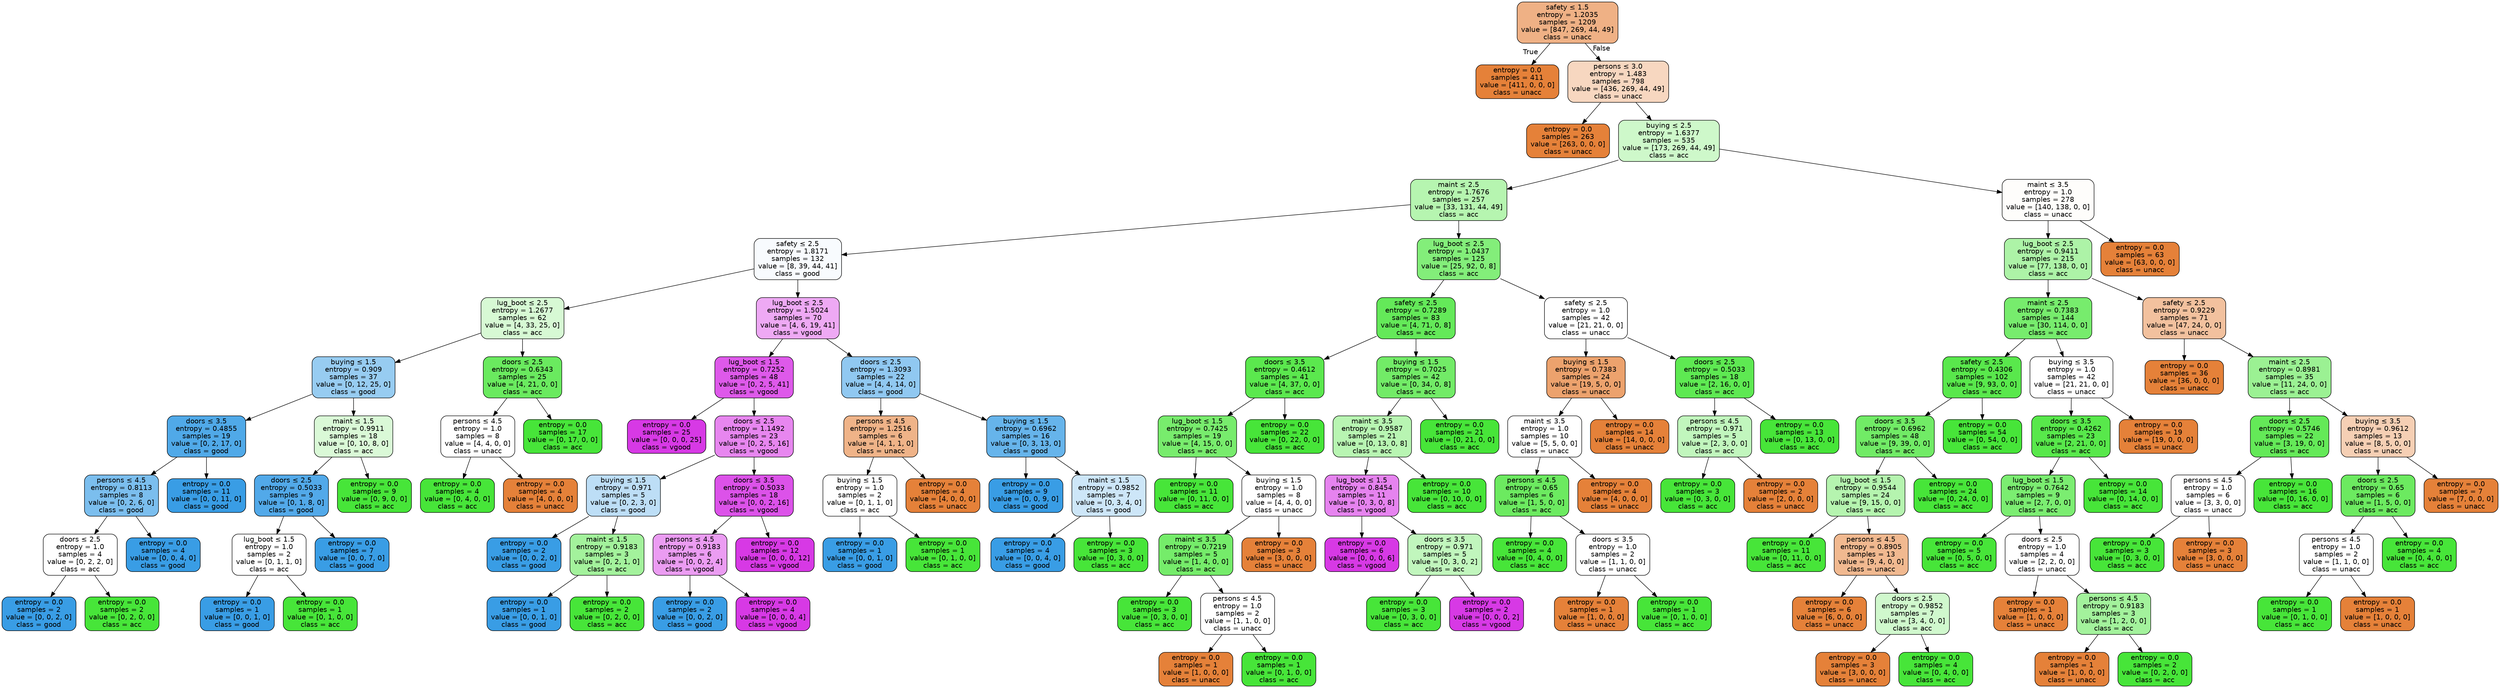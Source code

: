 digraph Tree {
node [shape=box, style="filled, rounded", color="black", fontname=helvetica] ;
edge [fontname=helvetica] ;
0 [label=<safety &le; 1.5<br/>entropy = 1.2035<br/>samples = 1209<br/>value = [847, 269, 44, 49]<br/>class = unacc>, fillcolor="#e581399d"] ;
1 [label=<entropy = 0.0<br/>samples = 411<br/>value = [411, 0, 0, 0]<br/>class = unacc>, fillcolor="#e58139ff"] ;
0 -> 1 [labeldistance=2.5, labelangle=45, headlabel="True"] ;
2 [label=<persons &le; 3.0<br/>entropy = 1.483<br/>samples = 798<br/>value = [436, 269, 44, 49]<br/>class = unacc>, fillcolor="#e5813951"] ;
0 -> 2 [labeldistance=2.5, labelangle=-45, headlabel="False"] ;
3 [label=<entropy = 0.0<br/>samples = 263<br/>value = [263, 0, 0, 0]<br/>class = unacc>, fillcolor="#e58139ff"] ;
2 -> 3 ;
4 [label=<buying &le; 2.5<br/>entropy = 1.6377<br/>samples = 535<br/>value = [173, 269, 44, 49]<br/>class = acc>, fillcolor="#47e53944"] ;
2 -> 4 ;
5 [label=<maint &le; 2.5<br/>entropy = 1.7676<br/>samples = 257<br/>value = [33, 131, 44, 49]<br/>class = acc>, fillcolor="#47e53965"] ;
4 -> 5 ;
6 [label=<safety &le; 2.5<br/>entropy = 1.8171<br/>samples = 132<br/>value = [8, 39, 44, 41]<br/>class = good>, fillcolor="#399de508"] ;
5 -> 6 ;
7 [label=<lug_boot &le; 2.5<br/>entropy = 1.2677<br/>samples = 62<br/>value = [4, 33, 25, 0]<br/>class = acc>, fillcolor="#47e53937"] ;
6 -> 7 ;
8 [label=<buying &le; 1.5<br/>entropy = 0.909<br/>samples = 37<br/>value = [0, 12, 25, 0]<br/>class = good>, fillcolor="#399de585"] ;
7 -> 8 ;
9 [label=<doors &le; 3.5<br/>entropy = 0.4855<br/>samples = 19<br/>value = [0, 2, 17, 0]<br/>class = good>, fillcolor="#399de5e1"] ;
8 -> 9 ;
10 [label=<persons &le; 4.5<br/>entropy = 0.8113<br/>samples = 8<br/>value = [0, 2, 6, 0]<br/>class = good>, fillcolor="#399de5aa"] ;
9 -> 10 ;
11 [label=<doors &le; 2.5<br/>entropy = 1.0<br/>samples = 4<br/>value = [0, 2, 2, 0]<br/>class = acc>, fillcolor="#47e53900"] ;
10 -> 11 ;
12 [label=<entropy = 0.0<br/>samples = 2<br/>value = [0, 0, 2, 0]<br/>class = good>, fillcolor="#399de5ff"] ;
11 -> 12 ;
13 [label=<entropy = 0.0<br/>samples = 2<br/>value = [0, 2, 0, 0]<br/>class = acc>, fillcolor="#47e539ff"] ;
11 -> 13 ;
14 [label=<entropy = 0.0<br/>samples = 4<br/>value = [0, 0, 4, 0]<br/>class = good>, fillcolor="#399de5ff"] ;
10 -> 14 ;
15 [label=<entropy = 0.0<br/>samples = 11<br/>value = [0, 0, 11, 0]<br/>class = good>, fillcolor="#399de5ff"] ;
9 -> 15 ;
16 [label=<maint &le; 1.5<br/>entropy = 0.9911<br/>samples = 18<br/>value = [0, 10, 8, 0]<br/>class = acc>, fillcolor="#47e53933"] ;
8 -> 16 ;
17 [label=<doors &le; 2.5<br/>entropy = 0.5033<br/>samples = 9<br/>value = [0, 1, 8, 0]<br/>class = good>, fillcolor="#399de5df"] ;
16 -> 17 ;
18 [label=<lug_boot &le; 1.5<br/>entropy = 1.0<br/>samples = 2<br/>value = [0, 1, 1, 0]<br/>class = acc>, fillcolor="#47e53900"] ;
17 -> 18 ;
19 [label=<entropy = 0.0<br/>samples = 1<br/>value = [0, 0, 1, 0]<br/>class = good>, fillcolor="#399de5ff"] ;
18 -> 19 ;
20 [label=<entropy = 0.0<br/>samples = 1<br/>value = [0, 1, 0, 0]<br/>class = acc>, fillcolor="#47e539ff"] ;
18 -> 20 ;
21 [label=<entropy = 0.0<br/>samples = 7<br/>value = [0, 0, 7, 0]<br/>class = good>, fillcolor="#399de5ff"] ;
17 -> 21 ;
22 [label=<entropy = 0.0<br/>samples = 9<br/>value = [0, 9, 0, 0]<br/>class = acc>, fillcolor="#47e539ff"] ;
16 -> 22 ;
23 [label=<doors &le; 2.5<br/>entropy = 0.6343<br/>samples = 25<br/>value = [4, 21, 0, 0]<br/>class = acc>, fillcolor="#47e539ce"] ;
7 -> 23 ;
24 [label=<persons &le; 4.5<br/>entropy = 1.0<br/>samples = 8<br/>value = [4, 4, 0, 0]<br/>class = unacc>, fillcolor="#e5813900"] ;
23 -> 24 ;
25 [label=<entropy = 0.0<br/>samples = 4<br/>value = [0, 4, 0, 0]<br/>class = acc>, fillcolor="#47e539ff"] ;
24 -> 25 ;
26 [label=<entropy = 0.0<br/>samples = 4<br/>value = [4, 0, 0, 0]<br/>class = unacc>, fillcolor="#e58139ff"] ;
24 -> 26 ;
27 [label=<entropy = 0.0<br/>samples = 17<br/>value = [0, 17, 0, 0]<br/>class = acc>, fillcolor="#47e539ff"] ;
23 -> 27 ;
28 [label=<lug_boot &le; 2.5<br/>entropy = 1.5024<br/>samples = 70<br/>value = [4, 6, 19, 41]<br/>class = vgood>, fillcolor="#d739e56e"] ;
6 -> 28 ;
29 [label=<lug_boot &le; 1.5<br/>entropy = 0.7252<br/>samples = 48<br/>value = [0, 2, 5, 41]<br/>class = vgood>, fillcolor="#d739e5d5"] ;
28 -> 29 ;
30 [label=<entropy = 0.0<br/>samples = 25<br/>value = [0, 0, 0, 25]<br/>class = vgood>, fillcolor="#d739e5ff"] ;
29 -> 30 ;
31 [label=<doors &le; 2.5<br/>entropy = 1.1492<br/>samples = 23<br/>value = [0, 2, 5, 16]<br/>class = vgood>, fillcolor="#d739e59c"] ;
29 -> 31 ;
32 [label=<buying &le; 1.5<br/>entropy = 0.971<br/>samples = 5<br/>value = [0, 2, 3, 0]<br/>class = good>, fillcolor="#399de555"] ;
31 -> 32 ;
33 [label=<entropy = 0.0<br/>samples = 2<br/>value = [0, 0, 2, 0]<br/>class = good>, fillcolor="#399de5ff"] ;
32 -> 33 ;
34 [label=<maint &le; 1.5<br/>entropy = 0.9183<br/>samples = 3<br/>value = [0, 2, 1, 0]<br/>class = acc>, fillcolor="#47e5397f"] ;
32 -> 34 ;
35 [label=<entropy = 0.0<br/>samples = 1<br/>value = [0, 0, 1, 0]<br/>class = good>, fillcolor="#399de5ff"] ;
34 -> 35 ;
36 [label=<entropy = 0.0<br/>samples = 2<br/>value = [0, 2, 0, 0]<br/>class = acc>, fillcolor="#47e539ff"] ;
34 -> 36 ;
37 [label=<doors &le; 3.5<br/>entropy = 0.5033<br/>samples = 18<br/>value = [0, 0, 2, 16]<br/>class = vgood>, fillcolor="#d739e5df"] ;
31 -> 37 ;
38 [label=<persons &le; 4.5<br/>entropy = 0.9183<br/>samples = 6<br/>value = [0, 0, 2, 4]<br/>class = vgood>, fillcolor="#d739e57f"] ;
37 -> 38 ;
39 [label=<entropy = 0.0<br/>samples = 2<br/>value = [0, 0, 2, 0]<br/>class = good>, fillcolor="#399de5ff"] ;
38 -> 39 ;
40 [label=<entropy = 0.0<br/>samples = 4<br/>value = [0, 0, 0, 4]<br/>class = vgood>, fillcolor="#d739e5ff"] ;
38 -> 40 ;
41 [label=<entropy = 0.0<br/>samples = 12<br/>value = [0, 0, 0, 12]<br/>class = vgood>, fillcolor="#d739e5ff"] ;
37 -> 41 ;
42 [label=<doors &le; 2.5<br/>entropy = 1.3093<br/>samples = 22<br/>value = [4, 4, 14, 0]<br/>class = good>, fillcolor="#399de58e"] ;
28 -> 42 ;
43 [label=<persons &le; 4.5<br/>entropy = 1.2516<br/>samples = 6<br/>value = [4, 1, 1, 0]<br/>class = unacc>, fillcolor="#e5813999"] ;
42 -> 43 ;
44 [label=<buying &le; 1.5<br/>entropy = 1.0<br/>samples = 2<br/>value = [0, 1, 1, 0]<br/>class = acc>, fillcolor="#47e53900"] ;
43 -> 44 ;
45 [label=<entropy = 0.0<br/>samples = 1<br/>value = [0, 0, 1, 0]<br/>class = good>, fillcolor="#399de5ff"] ;
44 -> 45 ;
46 [label=<entropy = 0.0<br/>samples = 1<br/>value = [0, 1, 0, 0]<br/>class = acc>, fillcolor="#47e539ff"] ;
44 -> 46 ;
47 [label=<entropy = 0.0<br/>samples = 4<br/>value = [4, 0, 0, 0]<br/>class = unacc>, fillcolor="#e58139ff"] ;
43 -> 47 ;
48 [label=<buying &le; 1.5<br/>entropy = 0.6962<br/>samples = 16<br/>value = [0, 3, 13, 0]<br/>class = good>, fillcolor="#399de5c4"] ;
42 -> 48 ;
49 [label=<entropy = 0.0<br/>samples = 9<br/>value = [0, 0, 9, 0]<br/>class = good>, fillcolor="#399de5ff"] ;
48 -> 49 ;
50 [label=<maint &le; 1.5<br/>entropy = 0.9852<br/>samples = 7<br/>value = [0, 3, 4, 0]<br/>class = good>, fillcolor="#399de540"] ;
48 -> 50 ;
51 [label=<entropy = 0.0<br/>samples = 4<br/>value = [0, 0, 4, 0]<br/>class = good>, fillcolor="#399de5ff"] ;
50 -> 51 ;
52 [label=<entropy = 0.0<br/>samples = 3<br/>value = [0, 3, 0, 0]<br/>class = acc>, fillcolor="#47e539ff"] ;
50 -> 52 ;
53 [label=<lug_boot &le; 2.5<br/>entropy = 1.0437<br/>samples = 125<br/>value = [25, 92, 0, 8]<br/>class = acc>, fillcolor="#47e539ab"] ;
5 -> 53 ;
54 [label=<safety &le; 2.5<br/>entropy = 0.7289<br/>samples = 83<br/>value = [4, 71, 0, 8]<br/>class = acc>, fillcolor="#47e539d6"] ;
53 -> 54 ;
55 [label=<doors &le; 3.5<br/>entropy = 0.4612<br/>samples = 41<br/>value = [4, 37, 0, 0]<br/>class = acc>, fillcolor="#47e539e3"] ;
54 -> 55 ;
56 [label=<lug_boot &le; 1.5<br/>entropy = 0.7425<br/>samples = 19<br/>value = [4, 15, 0, 0]<br/>class = acc>, fillcolor="#47e539bb"] ;
55 -> 56 ;
57 [label=<entropy = 0.0<br/>samples = 11<br/>value = [0, 11, 0, 0]<br/>class = acc>, fillcolor="#47e539ff"] ;
56 -> 57 ;
58 [label=<buying &le; 1.5<br/>entropy = 1.0<br/>samples = 8<br/>value = [4, 4, 0, 0]<br/>class = unacc>, fillcolor="#e5813900"] ;
56 -> 58 ;
59 [label=<maint &le; 3.5<br/>entropy = 0.7219<br/>samples = 5<br/>value = [1, 4, 0, 0]<br/>class = acc>, fillcolor="#47e539bf"] ;
58 -> 59 ;
60 [label=<entropy = 0.0<br/>samples = 3<br/>value = [0, 3, 0, 0]<br/>class = acc>, fillcolor="#47e539ff"] ;
59 -> 60 ;
61 [label=<persons &le; 4.5<br/>entropy = 1.0<br/>samples = 2<br/>value = [1, 1, 0, 0]<br/>class = unacc>, fillcolor="#e5813900"] ;
59 -> 61 ;
62 [label=<entropy = 0.0<br/>samples = 1<br/>value = [1, 0, 0, 0]<br/>class = unacc>, fillcolor="#e58139ff"] ;
61 -> 62 ;
63 [label=<entropy = 0.0<br/>samples = 1<br/>value = [0, 1, 0, 0]<br/>class = acc>, fillcolor="#47e539ff"] ;
61 -> 63 ;
64 [label=<entropy = 0.0<br/>samples = 3<br/>value = [3, 0, 0, 0]<br/>class = unacc>, fillcolor="#e58139ff"] ;
58 -> 64 ;
65 [label=<entropy = 0.0<br/>samples = 22<br/>value = [0, 22, 0, 0]<br/>class = acc>, fillcolor="#47e539ff"] ;
55 -> 65 ;
66 [label=<buying &le; 1.5<br/>entropy = 0.7025<br/>samples = 42<br/>value = [0, 34, 0, 8]<br/>class = acc>, fillcolor="#47e539c3"] ;
54 -> 66 ;
67 [label=<maint &le; 3.5<br/>entropy = 0.9587<br/>samples = 21<br/>value = [0, 13, 0, 8]<br/>class = acc>, fillcolor="#47e53962"] ;
66 -> 67 ;
68 [label=<lug_boot &le; 1.5<br/>entropy = 0.8454<br/>samples = 11<br/>value = [0, 3, 0, 8]<br/>class = vgood>, fillcolor="#d739e59f"] ;
67 -> 68 ;
69 [label=<entropy = 0.0<br/>samples = 6<br/>value = [0, 0, 0, 6]<br/>class = vgood>, fillcolor="#d739e5ff"] ;
68 -> 69 ;
70 [label=<doors &le; 3.5<br/>entropy = 0.971<br/>samples = 5<br/>value = [0, 3, 0, 2]<br/>class = acc>, fillcolor="#47e53955"] ;
68 -> 70 ;
71 [label=<entropy = 0.0<br/>samples = 3<br/>value = [0, 3, 0, 0]<br/>class = acc>, fillcolor="#47e539ff"] ;
70 -> 71 ;
72 [label=<entropy = 0.0<br/>samples = 2<br/>value = [0, 0, 0, 2]<br/>class = vgood>, fillcolor="#d739e5ff"] ;
70 -> 72 ;
73 [label=<entropy = 0.0<br/>samples = 10<br/>value = [0, 10, 0, 0]<br/>class = acc>, fillcolor="#47e539ff"] ;
67 -> 73 ;
74 [label=<entropy = 0.0<br/>samples = 21<br/>value = [0, 21, 0, 0]<br/>class = acc>, fillcolor="#47e539ff"] ;
66 -> 74 ;
75 [label=<safety &le; 2.5<br/>entropy = 1.0<br/>samples = 42<br/>value = [21, 21, 0, 0]<br/>class = unacc>, fillcolor="#e5813900"] ;
53 -> 75 ;
76 [label=<buying &le; 1.5<br/>entropy = 0.7383<br/>samples = 24<br/>value = [19, 5, 0, 0]<br/>class = unacc>, fillcolor="#e58139bc"] ;
75 -> 76 ;
77 [label=<maint &le; 3.5<br/>entropy = 1.0<br/>samples = 10<br/>value = [5, 5, 0, 0]<br/>class = unacc>, fillcolor="#e5813900"] ;
76 -> 77 ;
78 [label=<persons &le; 4.5<br/>entropy = 0.65<br/>samples = 6<br/>value = [1, 5, 0, 0]<br/>class = acc>, fillcolor="#47e539cc"] ;
77 -> 78 ;
79 [label=<entropy = 0.0<br/>samples = 4<br/>value = [0, 4, 0, 0]<br/>class = acc>, fillcolor="#47e539ff"] ;
78 -> 79 ;
80 [label=<doors &le; 3.5<br/>entropy = 1.0<br/>samples = 2<br/>value = [1, 1, 0, 0]<br/>class = unacc>, fillcolor="#e5813900"] ;
78 -> 80 ;
81 [label=<entropy = 0.0<br/>samples = 1<br/>value = [1, 0, 0, 0]<br/>class = unacc>, fillcolor="#e58139ff"] ;
80 -> 81 ;
82 [label=<entropy = 0.0<br/>samples = 1<br/>value = [0, 1, 0, 0]<br/>class = acc>, fillcolor="#47e539ff"] ;
80 -> 82 ;
83 [label=<entropy = 0.0<br/>samples = 4<br/>value = [4, 0, 0, 0]<br/>class = unacc>, fillcolor="#e58139ff"] ;
77 -> 83 ;
84 [label=<entropy = 0.0<br/>samples = 14<br/>value = [14, 0, 0, 0]<br/>class = unacc>, fillcolor="#e58139ff"] ;
76 -> 84 ;
85 [label=<doors &le; 2.5<br/>entropy = 0.5033<br/>samples = 18<br/>value = [2, 16, 0, 0]<br/>class = acc>, fillcolor="#47e539df"] ;
75 -> 85 ;
86 [label=<persons &le; 4.5<br/>entropy = 0.971<br/>samples = 5<br/>value = [2, 3, 0, 0]<br/>class = acc>, fillcolor="#47e53955"] ;
85 -> 86 ;
87 [label=<entropy = 0.0<br/>samples = 3<br/>value = [0, 3, 0, 0]<br/>class = acc>, fillcolor="#47e539ff"] ;
86 -> 87 ;
88 [label=<entropy = 0.0<br/>samples = 2<br/>value = [2, 0, 0, 0]<br/>class = unacc>, fillcolor="#e58139ff"] ;
86 -> 88 ;
89 [label=<entropy = 0.0<br/>samples = 13<br/>value = [0, 13, 0, 0]<br/>class = acc>, fillcolor="#47e539ff"] ;
85 -> 89 ;
90 [label=<maint &le; 3.5<br/>entropy = 1.0<br/>samples = 278<br/>value = [140, 138, 0, 0]<br/>class = unacc>, fillcolor="#e5813904"] ;
4 -> 90 ;
91 [label=<lug_boot &le; 2.5<br/>entropy = 0.9411<br/>samples = 215<br/>value = [77, 138, 0, 0]<br/>class = acc>, fillcolor="#47e53971"] ;
90 -> 91 ;
92 [label=<maint &le; 2.5<br/>entropy = 0.7383<br/>samples = 144<br/>value = [30, 114, 0, 0]<br/>class = acc>, fillcolor="#47e539bc"] ;
91 -> 92 ;
93 [label=<safety &le; 2.5<br/>entropy = 0.4306<br/>samples = 102<br/>value = [9, 93, 0, 0]<br/>class = acc>, fillcolor="#47e539e6"] ;
92 -> 93 ;
94 [label=<doors &le; 3.5<br/>entropy = 0.6962<br/>samples = 48<br/>value = [9, 39, 0, 0]<br/>class = acc>, fillcolor="#47e539c4"] ;
93 -> 94 ;
95 [label=<lug_boot &le; 1.5<br/>entropy = 0.9544<br/>samples = 24<br/>value = [9, 15, 0, 0]<br/>class = acc>, fillcolor="#47e53966"] ;
94 -> 95 ;
96 [label=<entropy = 0.0<br/>samples = 11<br/>value = [0, 11, 0, 0]<br/>class = acc>, fillcolor="#47e539ff"] ;
95 -> 96 ;
97 [label=<persons &le; 4.5<br/>entropy = 0.8905<br/>samples = 13<br/>value = [9, 4, 0, 0]<br/>class = unacc>, fillcolor="#e581398e"] ;
95 -> 97 ;
98 [label=<entropy = 0.0<br/>samples = 6<br/>value = [6, 0, 0, 0]<br/>class = unacc>, fillcolor="#e58139ff"] ;
97 -> 98 ;
99 [label=<doors &le; 2.5<br/>entropy = 0.9852<br/>samples = 7<br/>value = [3, 4, 0, 0]<br/>class = acc>, fillcolor="#47e53940"] ;
97 -> 99 ;
100 [label=<entropy = 0.0<br/>samples = 3<br/>value = [3, 0, 0, 0]<br/>class = unacc>, fillcolor="#e58139ff"] ;
99 -> 100 ;
101 [label=<entropy = 0.0<br/>samples = 4<br/>value = [0, 4, 0, 0]<br/>class = acc>, fillcolor="#47e539ff"] ;
99 -> 101 ;
102 [label=<entropy = 0.0<br/>samples = 24<br/>value = [0, 24, 0, 0]<br/>class = acc>, fillcolor="#47e539ff"] ;
94 -> 102 ;
103 [label=<entropy = 0.0<br/>samples = 54<br/>value = [0, 54, 0, 0]<br/>class = acc>, fillcolor="#47e539ff"] ;
93 -> 103 ;
104 [label=<buying &le; 3.5<br/>entropy = 1.0<br/>samples = 42<br/>value = [21, 21, 0, 0]<br/>class = unacc>, fillcolor="#e5813900"] ;
92 -> 104 ;
105 [label=<doors &le; 3.5<br/>entropy = 0.4262<br/>samples = 23<br/>value = [2, 21, 0, 0]<br/>class = acc>, fillcolor="#47e539e7"] ;
104 -> 105 ;
106 [label=<lug_boot &le; 1.5<br/>entropy = 0.7642<br/>samples = 9<br/>value = [2, 7, 0, 0]<br/>class = acc>, fillcolor="#47e539b6"] ;
105 -> 106 ;
107 [label=<entropy = 0.0<br/>samples = 5<br/>value = [0, 5, 0, 0]<br/>class = acc>, fillcolor="#47e539ff"] ;
106 -> 107 ;
108 [label=<doors &le; 2.5<br/>entropy = 1.0<br/>samples = 4<br/>value = [2, 2, 0, 0]<br/>class = unacc>, fillcolor="#e5813900"] ;
106 -> 108 ;
109 [label=<entropy = 0.0<br/>samples = 1<br/>value = [1, 0, 0, 0]<br/>class = unacc>, fillcolor="#e58139ff"] ;
108 -> 109 ;
110 [label=<persons &le; 4.5<br/>entropy = 0.9183<br/>samples = 3<br/>value = [1, 2, 0, 0]<br/>class = acc>, fillcolor="#47e5397f"] ;
108 -> 110 ;
111 [label=<entropy = 0.0<br/>samples = 1<br/>value = [1, 0, 0, 0]<br/>class = unacc>, fillcolor="#e58139ff"] ;
110 -> 111 ;
112 [label=<entropy = 0.0<br/>samples = 2<br/>value = [0, 2, 0, 0]<br/>class = acc>, fillcolor="#47e539ff"] ;
110 -> 112 ;
113 [label=<entropy = 0.0<br/>samples = 14<br/>value = [0, 14, 0, 0]<br/>class = acc>, fillcolor="#47e539ff"] ;
105 -> 113 ;
114 [label=<entropy = 0.0<br/>samples = 19<br/>value = [19, 0, 0, 0]<br/>class = unacc>, fillcolor="#e58139ff"] ;
104 -> 114 ;
115 [label=<safety &le; 2.5<br/>entropy = 0.9229<br/>samples = 71<br/>value = [47, 24, 0, 0]<br/>class = unacc>, fillcolor="#e581397d"] ;
91 -> 115 ;
116 [label=<entropy = 0.0<br/>samples = 36<br/>value = [36, 0, 0, 0]<br/>class = unacc>, fillcolor="#e58139ff"] ;
115 -> 116 ;
117 [label=<maint &le; 2.5<br/>entropy = 0.8981<br/>samples = 35<br/>value = [11, 24, 0, 0]<br/>class = acc>, fillcolor="#47e5398a"] ;
115 -> 117 ;
118 [label=<doors &le; 2.5<br/>entropy = 0.5746<br/>samples = 22<br/>value = [3, 19, 0, 0]<br/>class = acc>, fillcolor="#47e539d7"] ;
117 -> 118 ;
119 [label=<persons &le; 4.5<br/>entropy = 1.0<br/>samples = 6<br/>value = [3, 3, 0, 0]<br/>class = unacc>, fillcolor="#e5813900"] ;
118 -> 119 ;
120 [label=<entropy = 0.0<br/>samples = 3<br/>value = [0, 3, 0, 0]<br/>class = acc>, fillcolor="#47e539ff"] ;
119 -> 120 ;
121 [label=<entropy = 0.0<br/>samples = 3<br/>value = [3, 0, 0, 0]<br/>class = unacc>, fillcolor="#e58139ff"] ;
119 -> 121 ;
122 [label=<entropy = 0.0<br/>samples = 16<br/>value = [0, 16, 0, 0]<br/>class = acc>, fillcolor="#47e539ff"] ;
118 -> 122 ;
123 [label=<buying &le; 3.5<br/>entropy = 0.9612<br/>samples = 13<br/>value = [8, 5, 0, 0]<br/>class = unacc>, fillcolor="#e5813960"] ;
117 -> 123 ;
124 [label=<doors &le; 2.5<br/>entropy = 0.65<br/>samples = 6<br/>value = [1, 5, 0, 0]<br/>class = acc>, fillcolor="#47e539cc"] ;
123 -> 124 ;
125 [label=<persons &le; 4.5<br/>entropy = 1.0<br/>samples = 2<br/>value = [1, 1, 0, 0]<br/>class = unacc>, fillcolor="#e5813900"] ;
124 -> 125 ;
126 [label=<entropy = 0.0<br/>samples = 1<br/>value = [0, 1, 0, 0]<br/>class = acc>, fillcolor="#47e539ff"] ;
125 -> 126 ;
127 [label=<entropy = 0.0<br/>samples = 1<br/>value = [1, 0, 0, 0]<br/>class = unacc>, fillcolor="#e58139ff"] ;
125 -> 127 ;
128 [label=<entropy = 0.0<br/>samples = 4<br/>value = [0, 4, 0, 0]<br/>class = acc>, fillcolor="#47e539ff"] ;
124 -> 128 ;
129 [label=<entropy = 0.0<br/>samples = 7<br/>value = [7, 0, 0, 0]<br/>class = unacc>, fillcolor="#e58139ff"] ;
123 -> 129 ;
130 [label=<entropy = 0.0<br/>samples = 63<br/>value = [63, 0, 0, 0]<br/>class = unacc>, fillcolor="#e58139ff"] ;
90 -> 130 ;
}
